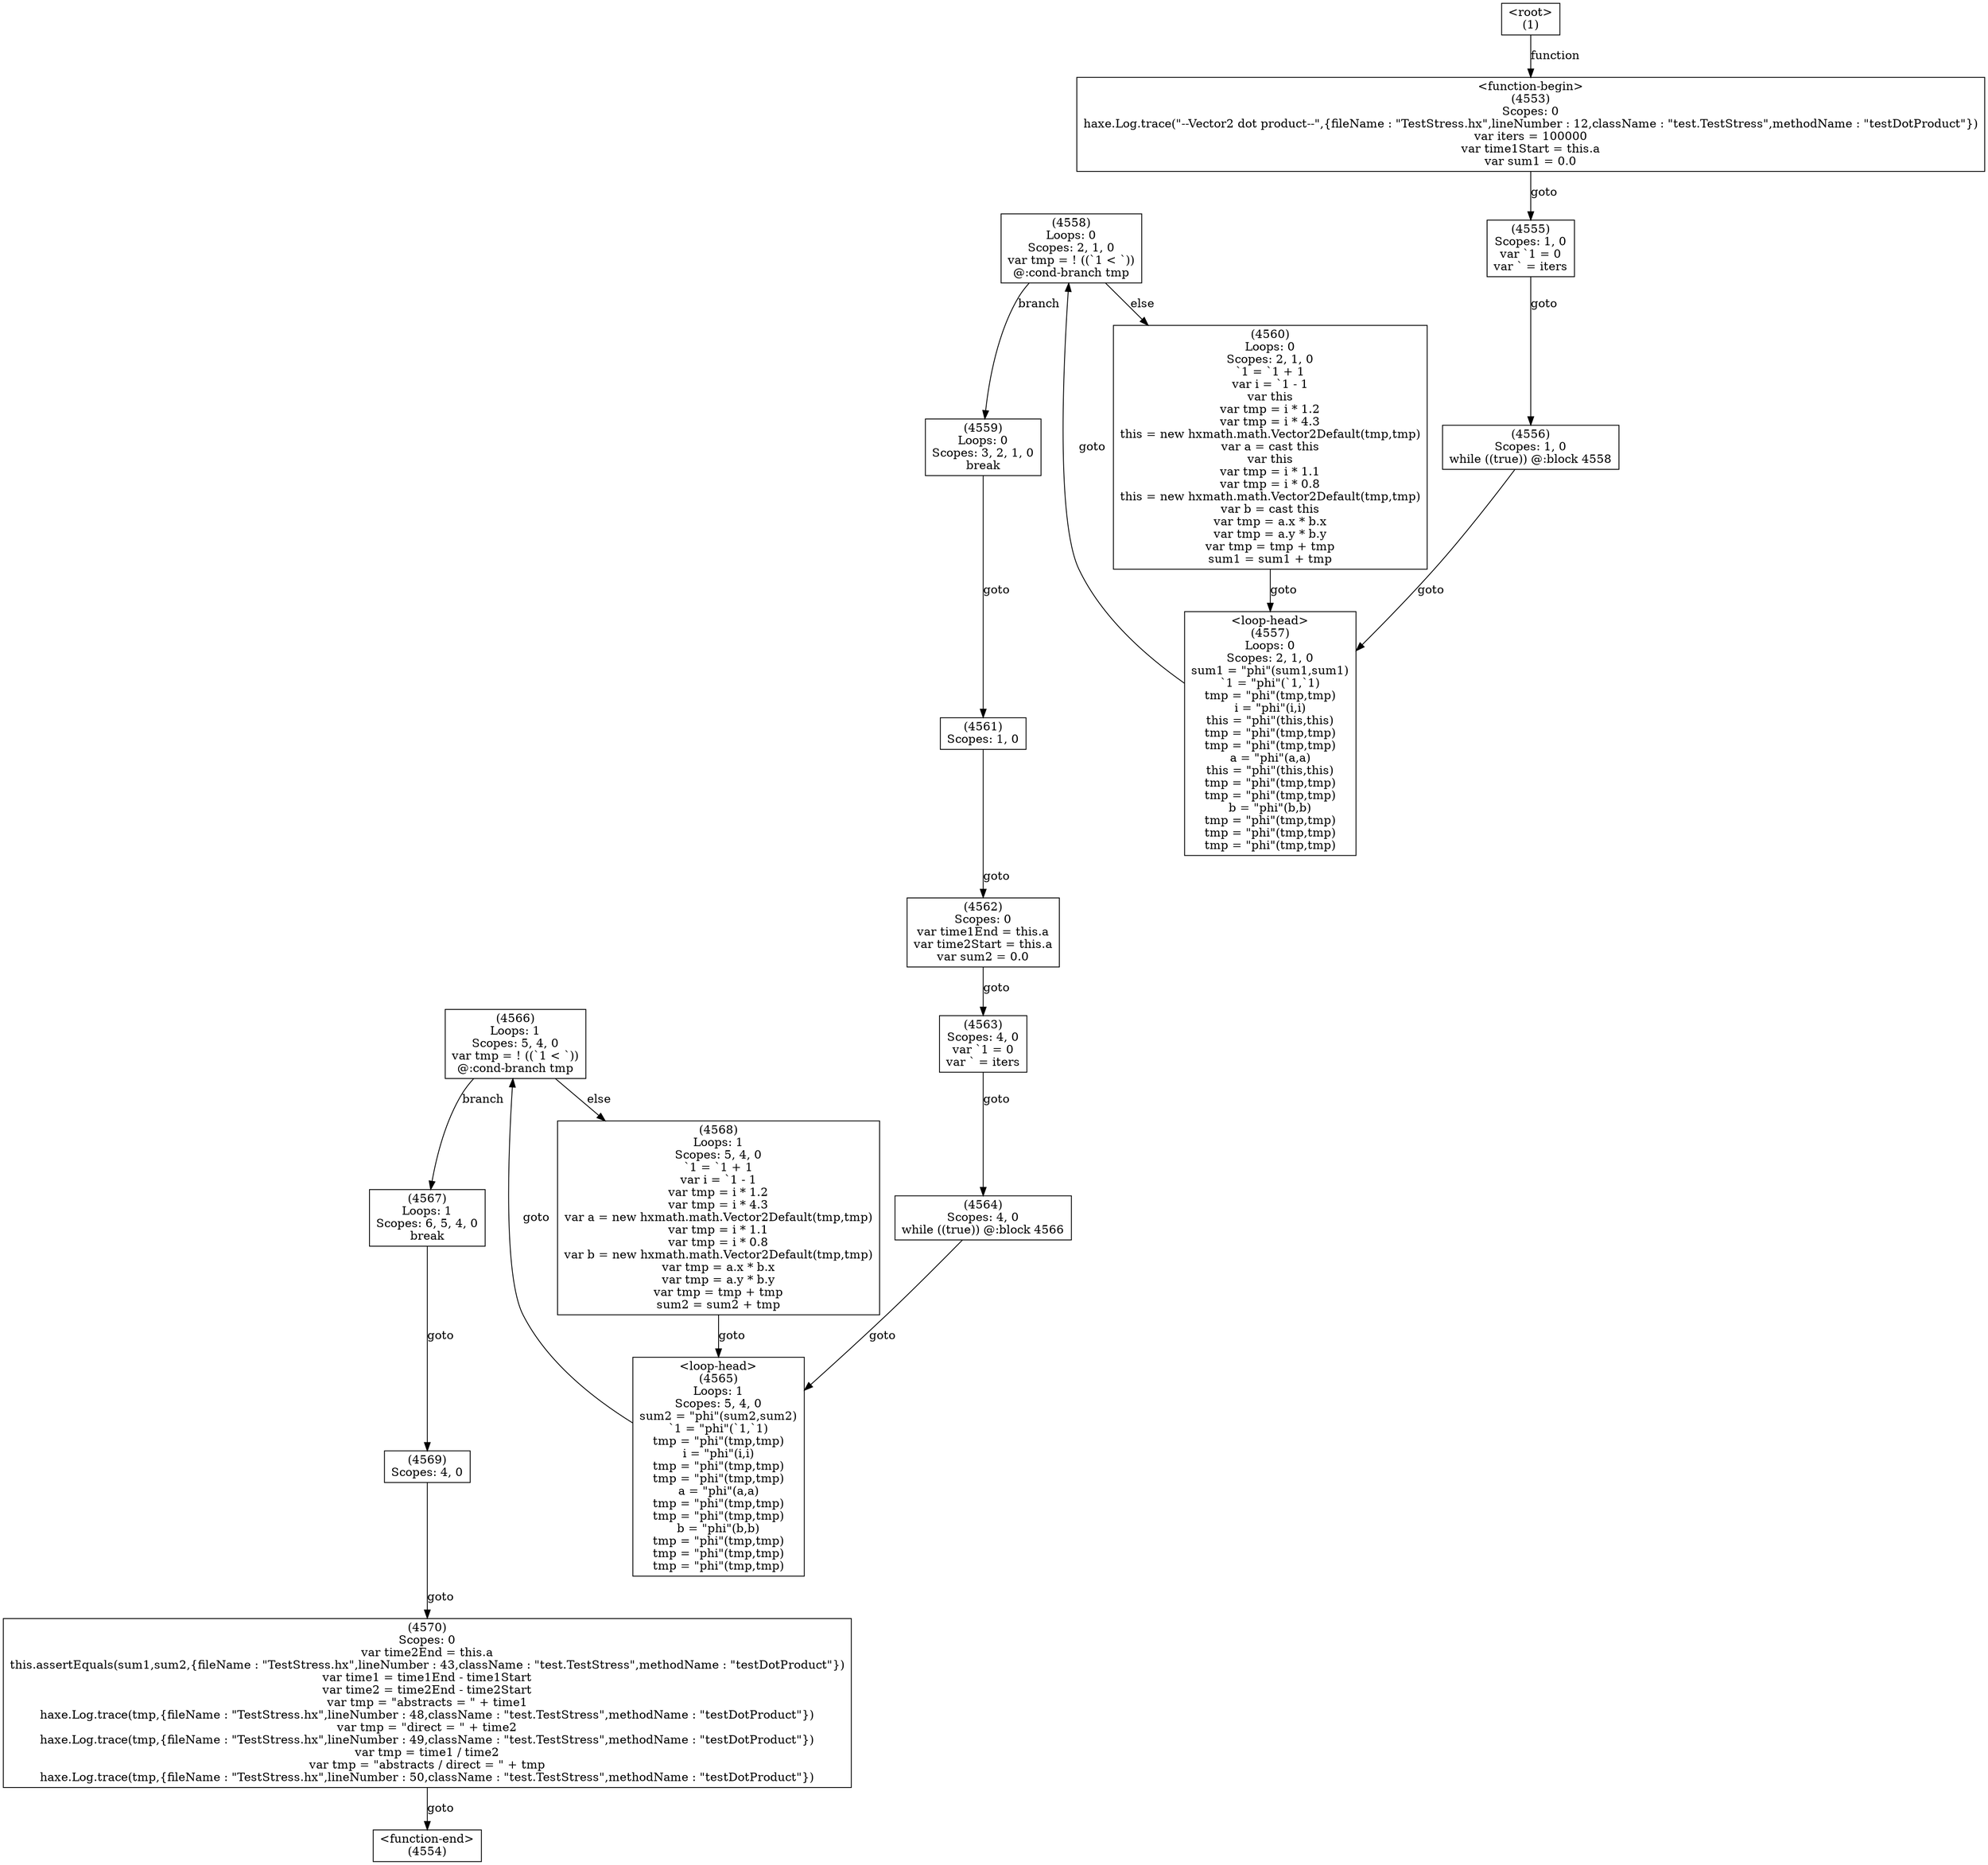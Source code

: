 digraph graphname {
n4570 [shape=box,label="(4570)\nScopes: 0\nvar time2End = this.a\nthis.assertEquals(sum1,sum2,{fileName : \"TestStress.hx\",lineNumber : 43,className : \"test.TestStress\",methodName : \"testDotProduct\"})\nvar time1 = time1End - time1Start\nvar time2 = time2End - time2Start\nvar tmp = \"abstracts = \" + time1\nhaxe.Log.trace(tmp,{fileName : \"TestStress.hx\",lineNumber : 48,className : \"test.TestStress\",methodName : \"testDotProduct\"})\nvar tmp = \"direct = \" + time2\nhaxe.Log.trace(tmp,{fileName : \"TestStress.hx\",lineNumber : 49,className : \"test.TestStress\",methodName : \"testDotProduct\"})\nvar tmp = time1 / time2\nvar tmp = \"abstracts / direct = \" + tmp\nhaxe.Log.trace(tmp,{fileName : \"TestStress.hx\",lineNumber : 50,className : \"test.TestStress\",methodName : \"testDotProduct\"})"];
n4569 [shape=box,label="(4569)\nScopes: 4, 0"];
n4568 [shape=box,label="(4568)\nLoops: 1\nScopes: 5, 4, 0\n`1 = `1 + 1\nvar i = `1 - 1\nvar tmp = i * 1.2\nvar tmp = i * 4.3\nvar a = new hxmath.math.Vector2Default(tmp,tmp)\nvar tmp = i * 1.1\nvar tmp = i * 0.8\nvar b = new hxmath.math.Vector2Default(tmp,tmp)\nvar tmp = a.x * b.x\nvar tmp = a.y * b.y\nvar tmp = tmp + tmp\nsum2 = sum2 + tmp"];
n4567 [shape=box,label="(4567)\nLoops: 1\nScopes: 6, 5, 4, 0\nbreak"];
n4566 [shape=box,label="(4566)\nLoops: 1\nScopes: 5, 4, 0\nvar tmp = ! ((`1 < `))\n@:cond-branch tmp"];
n4565 [shape=box,label="<loop-head>
(4565)\nLoops: 1\nScopes: 5, 4, 0\nsum2 = \"phi\"(sum2,sum2)\n`1 = \"phi\"(`1,`1)\ntmp = \"phi\"(tmp,tmp)\ni = \"phi\"(i,i)\ntmp = \"phi\"(tmp,tmp)\ntmp = \"phi\"(tmp,tmp)\na = \"phi\"(a,a)\ntmp = \"phi\"(tmp,tmp)\ntmp = \"phi\"(tmp,tmp)\nb = \"phi\"(b,b)\ntmp = \"phi\"(tmp,tmp)\ntmp = \"phi\"(tmp,tmp)\ntmp = \"phi\"(tmp,tmp)"];
n4564 [shape=box,label="(4564)\nScopes: 4, 0\nwhile ((true)) @:block 4566"];
n4563 [shape=box,label="(4563)\nScopes: 4, 0\nvar `1 = 0\nvar ` = iters"];
n4562 [shape=box,label="(4562)\nScopes: 0\nvar time1End = this.a\nvar time2Start = this.a\nvar sum2 = 0.0"];
n4561 [shape=box,label="(4561)\nScopes: 1, 0"];
n4560 [shape=box,label="(4560)\nLoops: 0\nScopes: 2, 1, 0\n`1 = `1 + 1\nvar i = `1 - 1\nvar this\nvar tmp = i * 1.2\nvar tmp = i * 4.3\nthis = new hxmath.math.Vector2Default(tmp,tmp)\nvar a = cast this\nvar this\nvar tmp = i * 1.1\nvar tmp = i * 0.8\nthis = new hxmath.math.Vector2Default(tmp,tmp)\nvar b = cast this\nvar tmp = a.x * b.x\nvar tmp = a.y * b.y\nvar tmp = tmp + tmp\nsum1 = sum1 + tmp"];
n4559 [shape=box,label="(4559)\nLoops: 0\nScopes: 3, 2, 1, 0\nbreak"];
n4558 [shape=box,label="(4558)\nLoops: 0\nScopes: 2, 1, 0\nvar tmp = ! ((`1 < `))\n@:cond-branch tmp"];
n4557 [shape=box,label="<loop-head>
(4557)\nLoops: 0\nScopes: 2, 1, 0\nsum1 = \"phi\"(sum1,sum1)\n`1 = \"phi\"(`1,`1)\ntmp = \"phi\"(tmp,tmp)\ni = \"phi\"(i,i)\nthis = \"phi\"(this,this)\ntmp = \"phi\"(tmp,tmp)\ntmp = \"phi\"(tmp,tmp)\na = \"phi\"(a,a)\nthis = \"phi\"(this,this)\ntmp = \"phi\"(tmp,tmp)\ntmp = \"phi\"(tmp,tmp)\nb = \"phi\"(b,b)\ntmp = \"phi\"(tmp,tmp)\ntmp = \"phi\"(tmp,tmp)\ntmp = \"phi\"(tmp,tmp)"];
n4556 [shape=box,label="(4556)\nScopes: 1, 0\nwhile ((true)) @:block 4558"];
n4555 [shape=box,label="(4555)\nScopes: 1, 0\nvar `1 = 0\nvar ` = iters"];
n4554 [shape=box,label="<function-end>
(4554)"];
n4553 [shape=box,label="<function-begin>
(4553)\nScopes: 0\nhaxe.Log.trace(\"--Vector2 dot product--\",{fileName : \"TestStress.hx\",lineNumber : 12,className : \"test.TestStress\",methodName : \"testDotProduct\"})\nvar iters = 100000\nvar time1Start = this.a\nvar sum1 = 0.0"];
n1 [shape=box,label="<root>
(1)"];
n1 -> n4553[label="function"];
n4553 -> n4555[label="goto"];
n4555 -> n4556[label="goto"];
n4556 -> n4557[label="goto"];
n4557 -> n4558[label="goto"];
n4558 -> n4560[label="else"];
n4558 -> n4559[label="branch"];
n4559 -> n4561[label="goto"];
n4561 -> n4562[label="goto"];
n4562 -> n4563[label="goto"];
n4563 -> n4564[label="goto"];
n4564 -> n4565[label="goto"];
n4565 -> n4566[label="goto"];
n4566 -> n4568[label="else"];
n4566 -> n4567[label="branch"];
n4567 -> n4569[label="goto"];
n4569 -> n4570[label="goto"];
n4570 -> n4554[label="goto"];
n4568 -> n4565[label="goto"];
n4560 -> n4557[label="goto"];
}
